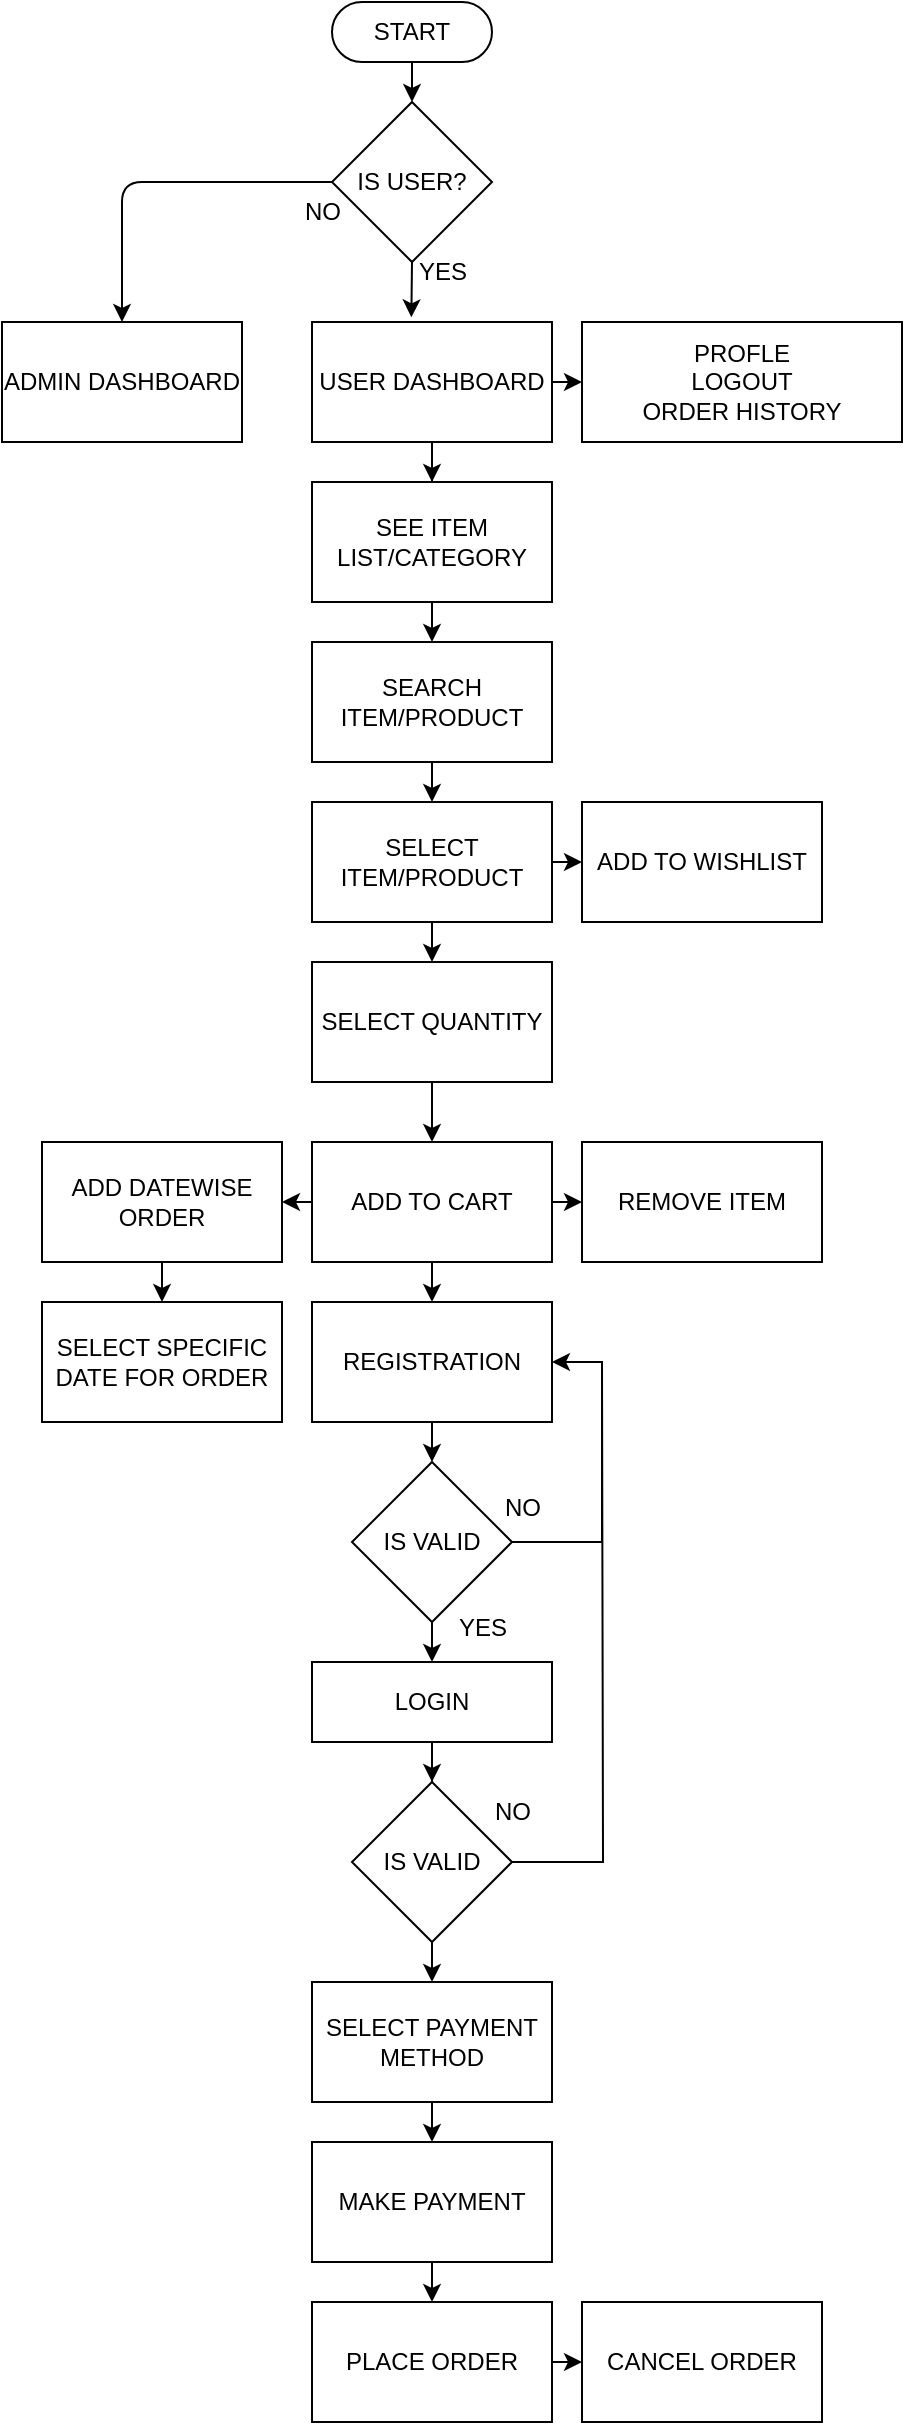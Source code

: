 <mxfile>
    <diagram id="aDA_4nTWPzpWctmf04pA" name="Page-1">
        <mxGraphModel dx="1198" dy="488" grid="1" gridSize="10" guides="1" tooltips="1" connect="1" arrows="1" fold="1" page="1" pageScale="1" pageWidth="850" pageHeight="1500" math="0" shadow="0">
            <root>
                <mxCell id="0"/>
                <mxCell id="1" parent="0"/>
                <mxCell id="2" style="edgeStyle=orthogonalEdgeStyle;rounded=0;orthogonalLoop=1;jettySize=auto;html=1;exitX=0.5;exitY=0.5;exitDx=0;exitDy=15;exitPerimeter=0;entryX=0.5;entryY=0.5;entryDx=0;entryDy=-15;entryPerimeter=0;" parent="1" source="3" edge="1">
                    <mxGeometry relative="1" as="geometry">
                        <mxPoint x="425" y="260.0" as="targetPoint"/>
                    </mxGeometry>
                </mxCell>
                <mxCell id="3" value="START" style="html=1;dashed=0;whiteSpace=wrap;shape=mxgraph.dfd.start" parent="1" vertex="1">
                    <mxGeometry x="385" y="210" width="80" height="30" as="geometry"/>
                </mxCell>
                <mxCell id="4" style="edgeStyle=orthogonalEdgeStyle;rounded=0;orthogonalLoop=1;jettySize=auto;html=1;exitX=0.5;exitY=1;exitDx=0;exitDy=0;" parent="1" source="6" target="8" edge="1">
                    <mxGeometry relative="1" as="geometry"/>
                </mxCell>
                <mxCell id="5" style="edgeStyle=orthogonalEdgeStyle;rounded=0;orthogonalLoop=1;jettySize=auto;html=1;exitX=1;exitY=0.5;exitDx=0;exitDy=0;entryX=0;entryY=0.5;entryDx=0;entryDy=0;" parent="1" source="6" target="28" edge="1">
                    <mxGeometry relative="1" as="geometry"/>
                </mxCell>
                <mxCell id="6" value="USER DASHBOARD" style="rounded=0;whiteSpace=wrap;html=1;" parent="1" vertex="1">
                    <mxGeometry x="375" y="370" width="120" height="60" as="geometry"/>
                </mxCell>
                <mxCell id="7" style="edgeStyle=orthogonalEdgeStyle;rounded=0;orthogonalLoop=1;jettySize=auto;html=1;exitX=0.5;exitY=1;exitDx=0;exitDy=0;entryX=0.5;entryY=0;entryDx=0;entryDy=0;" parent="1" source="8" target="10" edge="1">
                    <mxGeometry relative="1" as="geometry"/>
                </mxCell>
                <mxCell id="8" value="SEE ITEM LIST/CATEGORY" style="rounded=0;whiteSpace=wrap;html=1;" parent="1" vertex="1">
                    <mxGeometry x="375" y="450" width="120" height="60" as="geometry"/>
                </mxCell>
                <mxCell id="9" style="edgeStyle=orthogonalEdgeStyle;rounded=0;orthogonalLoop=1;jettySize=auto;html=1;exitX=0.5;exitY=1;exitDx=0;exitDy=0;entryX=0.5;entryY=0;entryDx=0;entryDy=0;" parent="1" source="10" target="13" edge="1">
                    <mxGeometry relative="1" as="geometry"/>
                </mxCell>
                <mxCell id="10" value="SEARCH ITEM/PRODUCT" style="rounded=0;whiteSpace=wrap;html=1;" parent="1" vertex="1">
                    <mxGeometry x="375" y="530" width="120" height="60" as="geometry"/>
                </mxCell>
                <mxCell id="11" style="edgeStyle=orthogonalEdgeStyle;rounded=0;orthogonalLoop=1;jettySize=auto;html=1;exitX=0.5;exitY=1;exitDx=0;exitDy=0;entryX=0.5;entryY=0;entryDx=0;entryDy=0;" parent="1" source="13" target="19" edge="1">
                    <mxGeometry relative="1" as="geometry"/>
                </mxCell>
                <mxCell id="12" style="edgeStyle=orthogonalEdgeStyle;rounded=0;orthogonalLoop=1;jettySize=auto;html=1;exitX=1;exitY=0.5;exitDx=0;exitDy=0;entryX=0;entryY=0.5;entryDx=0;entryDy=0;" parent="1" source="13" target="24" edge="1">
                    <mxGeometry relative="1" as="geometry"/>
                </mxCell>
                <mxCell id="13" value="SELECT ITEM/PRODUCT" style="rounded=0;whiteSpace=wrap;html=1;" parent="1" vertex="1">
                    <mxGeometry x="375" y="610" width="120" height="60" as="geometry"/>
                </mxCell>
                <mxCell id="14" style="edgeStyle=orthogonalEdgeStyle;rounded=0;orthogonalLoop=1;jettySize=auto;html=1;exitX=0;exitY=0.5;exitDx=0;exitDy=0;entryX=1;entryY=0.5;entryDx=0;entryDy=0;" parent="1" source="16" target="17" edge="1">
                    <mxGeometry relative="1" as="geometry"/>
                </mxCell>
                <mxCell id="15" style="edgeStyle=orthogonalEdgeStyle;rounded=0;orthogonalLoop=1;jettySize=auto;html=1;exitX=0.5;exitY=0;exitDx=0;exitDy=0;entryX=0.5;entryY=1;entryDx=0;entryDy=0;" parent="1" source="16" target="30" edge="1">
                    <mxGeometry relative="1" as="geometry"/>
                </mxCell>
                <mxCell id="42" style="edgeStyle=none;html=1;exitX=1;exitY=0.5;exitDx=0;exitDy=0;entryX=0;entryY=0.5;entryDx=0;entryDy=0;" parent="1" source="16" target="41" edge="1">
                    <mxGeometry relative="1" as="geometry"/>
                </mxCell>
                <mxCell id="16" value="ADD TO CART" style="rounded=0;whiteSpace=wrap;html=1;direction=west;" parent="1" vertex="1">
                    <mxGeometry x="375" y="780" width="120" height="60" as="geometry"/>
                </mxCell>
                <mxCell id="17" value="REMOVE ITEM" style="rounded=0;whiteSpace=wrap;html=1;direction=west;" parent="1" vertex="1">
                    <mxGeometry x="510" y="780" width="120" height="60" as="geometry"/>
                </mxCell>
                <mxCell id="18" style="edgeStyle=orthogonalEdgeStyle;rounded=0;orthogonalLoop=1;jettySize=auto;html=1;exitX=0.5;exitY=1;exitDx=0;exitDy=0;entryX=0.5;entryY=1;entryDx=0;entryDy=0;" parent="1" source="19" target="16" edge="1">
                    <mxGeometry relative="1" as="geometry"/>
                </mxCell>
                <mxCell id="19" value="SELECT QUANTITY" style="rounded=0;whiteSpace=wrap;html=1;" parent="1" vertex="1">
                    <mxGeometry x="375" y="690" width="120" height="60" as="geometry"/>
                </mxCell>
                <mxCell id="20" style="edgeStyle=orthogonalEdgeStyle;rounded=0;orthogonalLoop=1;jettySize=auto;html=1;exitX=0.5;exitY=0;exitDx=0;exitDy=0;entryX=0.5;entryY=1;entryDx=0;entryDy=0;" parent="1" source="21" target="23" edge="1">
                    <mxGeometry relative="1" as="geometry"/>
                </mxCell>
                <mxCell id="21" value="SELECT PAYMENT METHOD" style="rounded=0;whiteSpace=wrap;html=1;direction=west;" parent="1" vertex="1">
                    <mxGeometry x="375" y="1200" width="120" height="60" as="geometry"/>
                </mxCell>
                <mxCell id="22" style="edgeStyle=orthogonalEdgeStyle;rounded=0;orthogonalLoop=1;jettySize=auto;html=1;exitX=0.5;exitY=0;exitDx=0;exitDy=0;entryX=0.5;entryY=1;entryDx=0;entryDy=0;" parent="1" source="23" target="26" edge="1">
                    <mxGeometry relative="1" as="geometry"/>
                </mxCell>
                <mxCell id="23" value="MAKE PAYMENT" style="rounded=0;whiteSpace=wrap;html=1;direction=west;" parent="1" vertex="1">
                    <mxGeometry x="375" y="1280" width="120" height="60" as="geometry"/>
                </mxCell>
                <mxCell id="24" value="ADD TO WISHLIST" style="rounded=0;whiteSpace=wrap;html=1;" parent="1" vertex="1">
                    <mxGeometry x="510" y="610" width="120" height="60" as="geometry"/>
                </mxCell>
                <mxCell id="25" style="edgeStyle=orthogonalEdgeStyle;rounded=0;orthogonalLoop=1;jettySize=auto;html=1;exitX=0;exitY=0.5;exitDx=0;exitDy=0;entryX=1;entryY=0.5;entryDx=0;entryDy=0;" parent="1" source="26" edge="1">
                    <mxGeometry relative="1" as="geometry">
                        <mxPoint x="510" y="1390" as="targetPoint"/>
                    </mxGeometry>
                </mxCell>
                <mxCell id="26" value="PLACE ORDER" style="rounded=0;whiteSpace=wrap;html=1;direction=west;" parent="1" vertex="1">
                    <mxGeometry x="375" y="1360" width="120" height="60" as="geometry"/>
                </mxCell>
                <mxCell id="27" value="CANCEL ORDER" style="rounded=0;whiteSpace=wrap;html=1;direction=west;" parent="1" vertex="1">
                    <mxGeometry x="510" y="1360" width="120" height="60" as="geometry"/>
                </mxCell>
                <mxCell id="28" value="PROFLE&lt;br&gt;LOGOUT&lt;br&gt;ORDER HISTORY" style="rounded=0;whiteSpace=wrap;html=1;" parent="1" vertex="1">
                    <mxGeometry x="510" y="370" width="160" height="60" as="geometry"/>
                </mxCell>
                <mxCell id="29" style="edgeStyle=orthogonalEdgeStyle;rounded=0;orthogonalLoop=1;jettySize=auto;html=1;exitX=0.5;exitY=0;exitDx=0;exitDy=0;entryX=0.5;entryY=0;entryDx=0;entryDy=0;" parent="1" source="30" target="33" edge="1">
                    <mxGeometry relative="1" as="geometry"/>
                </mxCell>
                <mxCell id="30" value="REGISTRATION" style="rounded=0;whiteSpace=wrap;html=1;direction=west;" parent="1" vertex="1">
                    <mxGeometry x="375" y="860" width="120" height="60" as="geometry"/>
                </mxCell>
                <mxCell id="31" style="edgeStyle=orthogonalEdgeStyle;rounded=0;orthogonalLoop=1;jettySize=auto;html=1;exitX=0.5;exitY=1;exitDx=0;exitDy=0;entryX=0.5;entryY=1;entryDx=0;entryDy=0;" parent="1" source="33" target="35" edge="1">
                    <mxGeometry relative="1" as="geometry"/>
                </mxCell>
                <mxCell id="32" style="edgeStyle=orthogonalEdgeStyle;rounded=0;orthogonalLoop=1;jettySize=auto;html=1;exitX=1;exitY=0.5;exitDx=0;exitDy=0;entryX=0;entryY=0.5;entryDx=0;entryDy=0;" parent="1" source="33" target="30" edge="1">
                    <mxGeometry relative="1" as="geometry">
                        <Array as="points">
                            <mxPoint x="520" y="980"/>
                            <mxPoint x="520" y="890"/>
                        </Array>
                    </mxGeometry>
                </mxCell>
                <mxCell id="33" value="IS VALID" style="rhombus;whiteSpace=wrap;html=1;" parent="1" vertex="1">
                    <mxGeometry x="395" y="940" width="80" height="80" as="geometry"/>
                </mxCell>
                <mxCell id="34" value="" style="edgeStyle=orthogonalEdgeStyle;rounded=0;orthogonalLoop=1;jettySize=auto;html=1;" parent="1" source="35" target="39" edge="1">
                    <mxGeometry relative="1" as="geometry"/>
                </mxCell>
                <mxCell id="35" value="LOGIN" style="rounded=0;whiteSpace=wrap;html=1;direction=west;" parent="1" vertex="1">
                    <mxGeometry x="375" y="1040" width="120" height="40" as="geometry"/>
                </mxCell>
                <mxCell id="36" value="NO" style="text;html=1;align=center;verticalAlign=middle;resizable=0;points=[];autosize=1;strokeColor=none;fillColor=none;" parent="1" vertex="1">
                    <mxGeometry x="460" y="948" width="40" height="30" as="geometry"/>
                </mxCell>
                <mxCell id="37" value="YES" style="text;html=1;align=center;verticalAlign=middle;resizable=0;points=[];autosize=1;strokeColor=none;fillColor=none;" parent="1" vertex="1">
                    <mxGeometry x="435" y="1008" width="50" height="30" as="geometry"/>
                </mxCell>
                <mxCell id="38" style="edgeStyle=orthogonalEdgeStyle;rounded=0;orthogonalLoop=1;jettySize=auto;html=1;exitX=1;exitY=0.5;exitDx=0;exitDy=0;endArrow=none;endFill=0;" parent="1" source="39" edge="1">
                    <mxGeometry relative="1" as="geometry">
                        <mxPoint x="520" y="890" as="targetPoint"/>
                    </mxGeometry>
                </mxCell>
                <mxCell id="49" style="edgeStyle=none;html=1;exitX=0.5;exitY=1;exitDx=0;exitDy=0;entryX=0.5;entryY=1;entryDx=0;entryDy=0;" parent="1" source="39" edge="1">
                    <mxGeometry relative="1" as="geometry">
                        <mxPoint x="435" y="1200" as="targetPoint"/>
                    </mxGeometry>
                </mxCell>
                <mxCell id="39" value="IS VALID" style="rhombus;whiteSpace=wrap;html=1;" parent="1" vertex="1">
                    <mxGeometry x="395" y="1100" width="80" height="80" as="geometry"/>
                </mxCell>
                <mxCell id="40" value="NO" style="text;html=1;align=center;verticalAlign=middle;resizable=0;points=[];autosize=1;strokeColor=none;fillColor=none;" parent="1" vertex="1">
                    <mxGeometry x="455" y="1100" width="40" height="30" as="geometry"/>
                </mxCell>
                <mxCell id="47" style="edgeStyle=none;html=1;exitX=0.5;exitY=0;exitDx=0;exitDy=0;entryX=0.5;entryY=1;entryDx=0;entryDy=0;" parent="1" source="41" target="46" edge="1">
                    <mxGeometry relative="1" as="geometry"/>
                </mxCell>
                <mxCell id="41" value="ADD DATEWISE ORDER" style="rounded=0;whiteSpace=wrap;html=1;direction=west;" parent="1" vertex="1">
                    <mxGeometry x="240" y="780" width="120" height="60" as="geometry"/>
                </mxCell>
                <mxCell id="46" value="SELECT SPECIFIC DATE FOR ORDER" style="rounded=0;whiteSpace=wrap;html=1;direction=west;" parent="1" vertex="1">
                    <mxGeometry x="240" y="860" width="120" height="60" as="geometry"/>
                </mxCell>
                <mxCell id="52" style="edgeStyle=none;html=1;exitX=0.5;exitY=1;exitDx=0;exitDy=0;entryX=0.414;entryY=-0.039;entryDx=0;entryDy=0;entryPerimeter=0;" edge="1" parent="1" source="50" target="6">
                    <mxGeometry relative="1" as="geometry"/>
                </mxCell>
                <mxCell id="58" style="edgeStyle=none;html=1;exitX=0;exitY=0.5;exitDx=0;exitDy=0;entryX=0.5;entryY=0;entryDx=0;entryDy=0;" edge="1" parent="1" source="50" target="56">
                    <mxGeometry relative="1" as="geometry">
                        <Array as="points">
                            <mxPoint x="280" y="300"/>
                        </Array>
                    </mxGeometry>
                </mxCell>
                <mxCell id="50" value="IS USER?" style="rhombus;whiteSpace=wrap;html=1;" vertex="1" parent="1">
                    <mxGeometry x="385" y="260" width="80" height="80" as="geometry"/>
                </mxCell>
                <mxCell id="53" value="YES" style="text;html=1;align=center;verticalAlign=middle;resizable=0;points=[];autosize=1;strokeColor=none;fillColor=none;" vertex="1" parent="1">
                    <mxGeometry x="415" y="330" width="50" height="30" as="geometry"/>
                </mxCell>
                <mxCell id="55" value="NO" style="text;html=1;align=center;verticalAlign=middle;resizable=0;points=[];autosize=1;strokeColor=none;fillColor=none;" vertex="1" parent="1">
                    <mxGeometry x="360" y="300" width="40" height="30" as="geometry"/>
                </mxCell>
                <mxCell id="56" value="ADMIN DASHBOARD" style="rounded=0;whiteSpace=wrap;html=1;" vertex="1" parent="1">
                    <mxGeometry x="220" y="370" width="120" height="60" as="geometry"/>
                </mxCell>
            </root>
        </mxGraphModel>
    </diagram>
    <diagram id="7YD8A17QHSuhWitk_9Ok" name="Page-2">
        <mxGraphModel dx="816" dy="466" grid="1" gridSize="10" guides="1" tooltips="1" connect="1" arrows="1" fold="1" page="1" pageScale="1" pageWidth="850" pageHeight="1500" math="0" shadow="0">
            <root>
                <mxCell id="0"/>
                <mxCell id="1" parent="0"/>
                <mxCell id="QC-oa2HQfWLTARNliC0y-1" value="&lt;p style=&quot;margin:0px;margin-top:4px;text-align:center;&quot;&gt;&lt;b&gt;GIFT HAMPER&lt;/b&gt;&lt;/p&gt;&lt;hr size=&quot;1&quot;&gt;&lt;div style=&quot;height:2px;&quot;&gt;&lt;/div&gt;" style="verticalAlign=top;align=left;overflow=fill;fontSize=12;fontFamily=Helvetica;html=1;" vertex="1" parent="1">
                    <mxGeometry x="355" y="100" width="140" height="400" as="geometry"/>
                </mxCell>
            </root>
        </mxGraphModel>
    </diagram>
</mxfile>